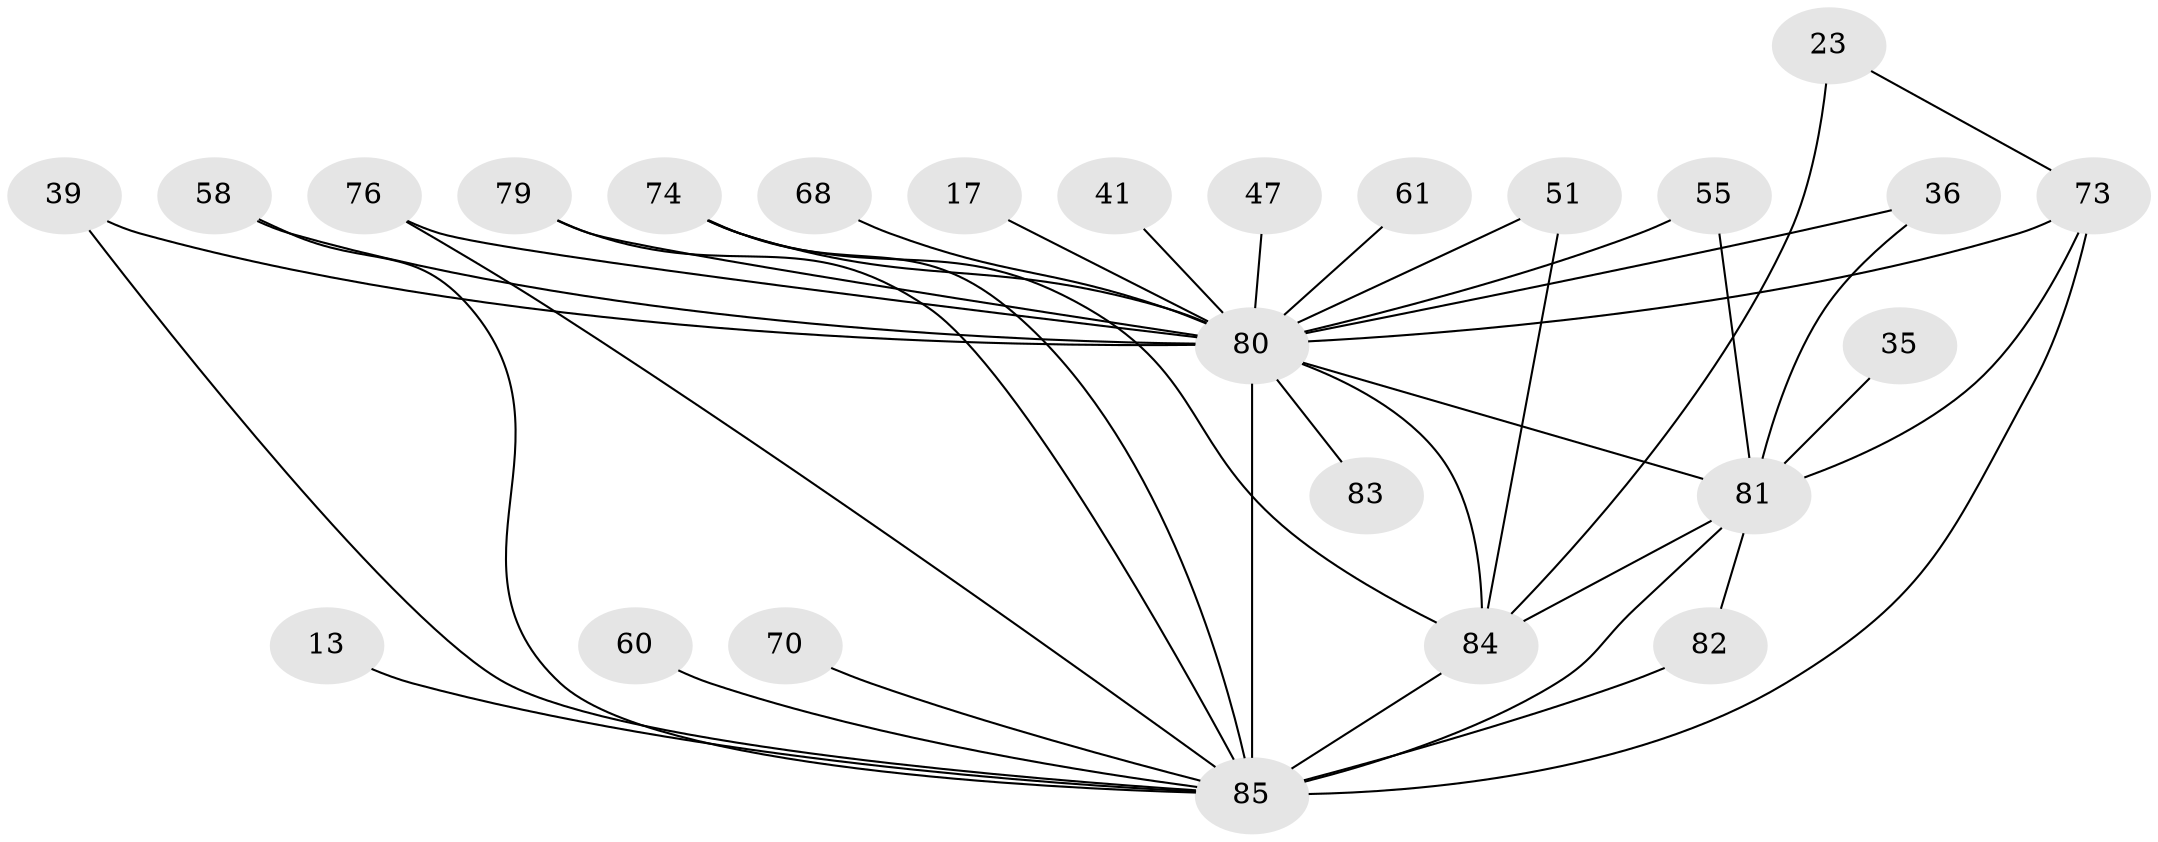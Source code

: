 // original degree distribution, {14: 0.011764705882352941, 15: 0.03529411764705882, 21: 0.023529411764705882, 30: 0.011764705882352941, 16: 0.011764705882352941, 18: 0.011764705882352941, 20: 0.011764705882352941, 6: 0.047058823529411764, 8: 0.011764705882352941, 2: 0.5294117647058824, 4: 0.047058823529411764, 3: 0.2235294117647059, 5: 0.023529411764705882}
// Generated by graph-tools (version 1.1) at 2025/47/03/04/25 21:47:39]
// undirected, 25 vertices, 40 edges
graph export_dot {
graph [start="1"]
  node [color=gray90,style=filled];
  13;
  17;
  23 [super="+21"];
  35;
  36;
  39;
  41;
  47;
  51;
  55 [super="+31"];
  58;
  60;
  61;
  68;
  70 [super="+34"];
  73 [super="+66+69+67+63"];
  74 [super="+62+27+40+20+44+57+59"];
  76 [super="+43"];
  79 [super="+75"];
  80 [super="+64+22"];
  81 [super="+77+78+71+7"];
  82 [super="+33+38+52"];
  83;
  84 [super="+19+65+72"];
  85 [super="+49+46+10+3"];
  13 -- 85 [weight=2];
  17 -- 80;
  23 -- 84 [weight=3];
  23 -- 73;
  35 -- 81 [weight=2];
  36 -- 81;
  36 -- 80;
  39 -- 85;
  39 -- 80;
  41 -- 80 [weight=2];
  47 -- 80 [weight=2];
  51 -- 84;
  51 -- 80;
  55 -- 81;
  55 -- 80 [weight=2];
  58 -- 85;
  58 -- 80;
  60 -- 85 [weight=2];
  61 -- 80 [weight=2];
  68 -- 80 [weight=2];
  70 -- 85 [weight=3];
  73 -- 81;
  73 -- 85 [weight=4];
  73 -- 80 [weight=6];
  74 -- 85 [weight=4];
  74 -- 80 [weight=8];
  74 -- 84 [weight=2];
  76 -- 85;
  76 -- 80 [weight=2];
  79 -- 85;
  79 -- 80 [weight=2];
  80 -- 85 [weight=17];
  80 -- 81 [weight=9];
  80 -- 83;
  80 -- 84 [weight=4];
  81 -- 85 [weight=15];
  81 -- 84 [weight=8];
  81 -- 82;
  82 -- 85 [weight=3];
  84 -- 85 [weight=6];
}
